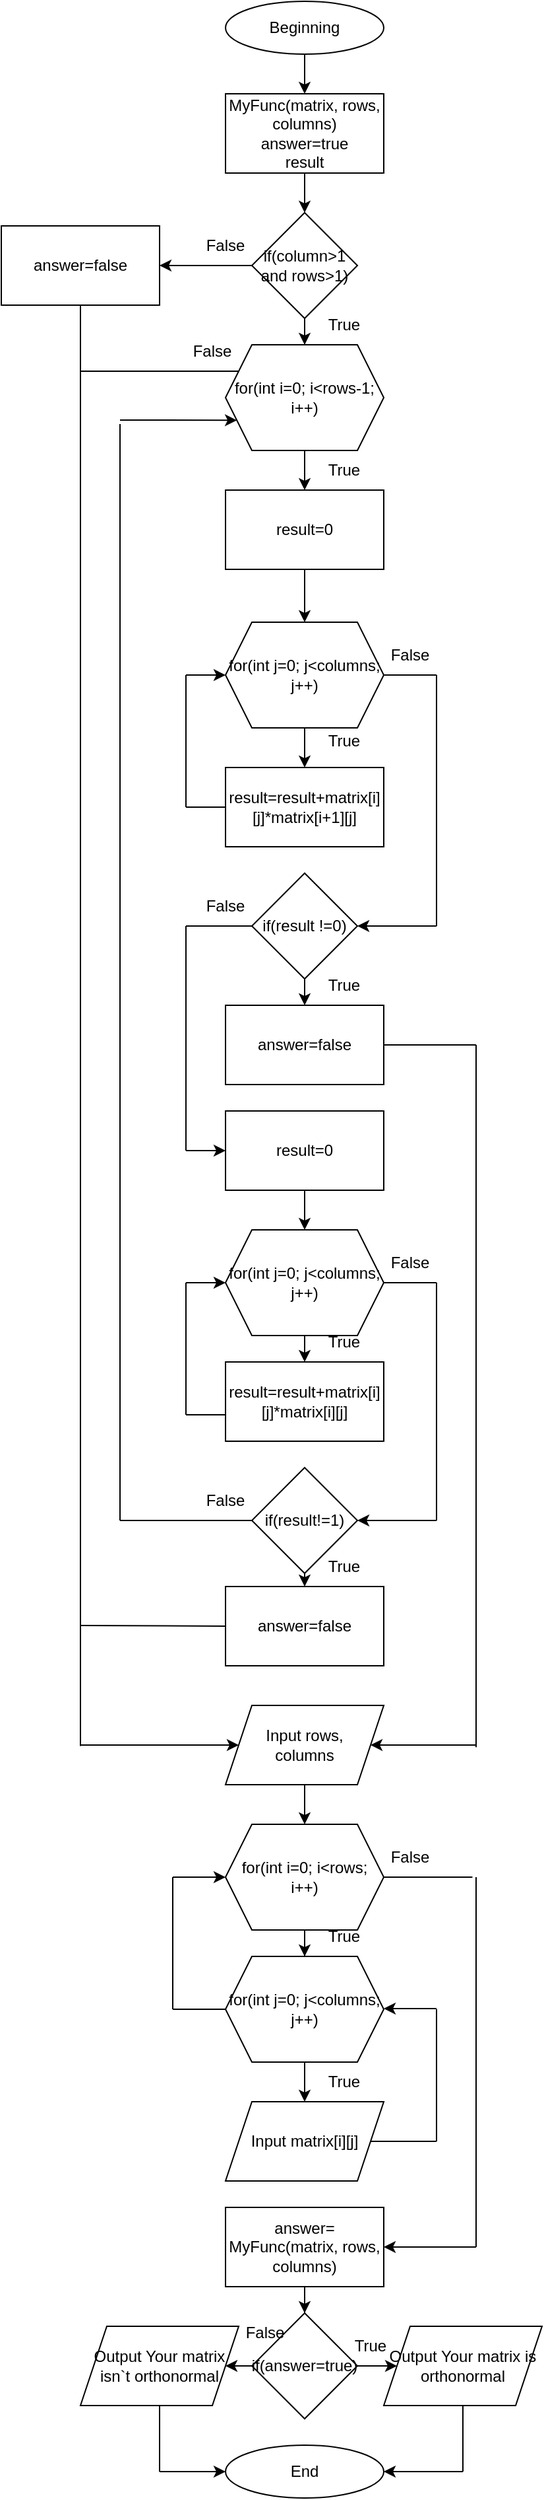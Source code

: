 <mxfile version="22.1.4" type="github">
  <diagram name="Страница — 1" id="3yKvK8DhuIjJ60HK1tVe">
    <mxGraphModel dx="1167" dy="628" grid="1" gridSize="10" guides="1" tooltips="1" connect="1" arrows="1" fold="1" page="1" pageScale="1" pageWidth="827" pageHeight="1169" math="0" shadow="0">
      <root>
        <mxCell id="0" />
        <mxCell id="1" parent="0" />
        <mxCell id="elkDZ7PoUnY8ohq0uWZe-15" value="" style="edgeStyle=orthogonalEdgeStyle;rounded=0;orthogonalLoop=1;jettySize=auto;html=1;" edge="1" parent="1" source="elkDZ7PoUnY8ohq0uWZe-1" target="elkDZ7PoUnY8ohq0uWZe-2">
          <mxGeometry relative="1" as="geometry" />
        </mxCell>
        <mxCell id="elkDZ7PoUnY8ohq0uWZe-1" value="Beginning" style="ellipse;whiteSpace=wrap;html=1;" vertex="1" parent="1">
          <mxGeometry x="340" y="40" width="120" height="40" as="geometry" />
        </mxCell>
        <mxCell id="elkDZ7PoUnY8ohq0uWZe-16" value="" style="edgeStyle=orthogonalEdgeStyle;rounded=0;orthogonalLoop=1;jettySize=auto;html=1;" edge="1" parent="1" source="elkDZ7PoUnY8ohq0uWZe-2" target="elkDZ7PoUnY8ohq0uWZe-3">
          <mxGeometry relative="1" as="geometry" />
        </mxCell>
        <mxCell id="elkDZ7PoUnY8ohq0uWZe-2" value="MyFunc(matrix, rows, columns)&lt;br&gt;answer=true&lt;br&gt;result" style="rounded=0;whiteSpace=wrap;html=1;" vertex="1" parent="1">
          <mxGeometry x="340" y="110" width="120" height="60" as="geometry" />
        </mxCell>
        <mxCell id="elkDZ7PoUnY8ohq0uWZe-17" value="" style="edgeStyle=orthogonalEdgeStyle;rounded=0;orthogonalLoop=1;jettySize=auto;html=1;" edge="1" parent="1" source="elkDZ7PoUnY8ohq0uWZe-3" target="elkDZ7PoUnY8ohq0uWZe-4">
          <mxGeometry relative="1" as="geometry" />
        </mxCell>
        <mxCell id="elkDZ7PoUnY8ohq0uWZe-47" value="" style="edgeStyle=orthogonalEdgeStyle;rounded=0;orthogonalLoop=1;jettySize=auto;html=1;" edge="1" parent="1" source="elkDZ7PoUnY8ohq0uWZe-3" target="elkDZ7PoUnY8ohq0uWZe-43">
          <mxGeometry relative="1" as="geometry" />
        </mxCell>
        <mxCell id="elkDZ7PoUnY8ohq0uWZe-3" value="if(column&amp;gt;1&lt;br&gt;and rows&amp;gt;1)" style="rhombus;whiteSpace=wrap;html=1;" vertex="1" parent="1">
          <mxGeometry x="360" y="200" width="80" height="80" as="geometry" />
        </mxCell>
        <mxCell id="elkDZ7PoUnY8ohq0uWZe-18" value="" style="edgeStyle=orthogonalEdgeStyle;rounded=0;orthogonalLoop=1;jettySize=auto;html=1;" edge="1" parent="1" source="elkDZ7PoUnY8ohq0uWZe-4" target="elkDZ7PoUnY8ohq0uWZe-5">
          <mxGeometry relative="1" as="geometry" />
        </mxCell>
        <mxCell id="elkDZ7PoUnY8ohq0uWZe-4" value="for(int i=0; i&amp;lt;rows-1; i++)" style="shape=hexagon;perimeter=hexagonPerimeter2;whiteSpace=wrap;html=1;fixedSize=1;" vertex="1" parent="1">
          <mxGeometry x="340" y="300" width="120" height="80" as="geometry" />
        </mxCell>
        <mxCell id="elkDZ7PoUnY8ohq0uWZe-19" value="" style="edgeStyle=orthogonalEdgeStyle;rounded=0;orthogonalLoop=1;jettySize=auto;html=1;" edge="1" parent="1" source="elkDZ7PoUnY8ohq0uWZe-5" target="elkDZ7PoUnY8ohq0uWZe-6">
          <mxGeometry relative="1" as="geometry" />
        </mxCell>
        <mxCell id="elkDZ7PoUnY8ohq0uWZe-5" value="result=0" style="rounded=0;whiteSpace=wrap;html=1;" vertex="1" parent="1">
          <mxGeometry x="340" y="410" width="120" height="60" as="geometry" />
        </mxCell>
        <mxCell id="elkDZ7PoUnY8ohq0uWZe-20" value="" style="edgeStyle=orthogonalEdgeStyle;rounded=0;orthogonalLoop=1;jettySize=auto;html=1;" edge="1" parent="1" source="elkDZ7PoUnY8ohq0uWZe-6" target="elkDZ7PoUnY8ohq0uWZe-9">
          <mxGeometry relative="1" as="geometry" />
        </mxCell>
        <mxCell id="elkDZ7PoUnY8ohq0uWZe-6" value="for(int j=0; j&amp;lt;columns; j++)" style="shape=hexagon;perimeter=hexagonPerimeter2;whiteSpace=wrap;html=1;fixedSize=1;" vertex="1" parent="1">
          <mxGeometry x="340" y="510" width="120" height="80" as="geometry" />
        </mxCell>
        <mxCell id="elkDZ7PoUnY8ohq0uWZe-7" value="if(result !=0)" style="rhombus;whiteSpace=wrap;html=1;" vertex="1" parent="1">
          <mxGeometry x="360" y="700" width="80" height="80" as="geometry" />
        </mxCell>
        <mxCell id="elkDZ7PoUnY8ohq0uWZe-8" value="answer=false" style="rounded=0;whiteSpace=wrap;html=1;" vertex="1" parent="1">
          <mxGeometry x="340" y="800" width="120" height="60" as="geometry" />
        </mxCell>
        <mxCell id="elkDZ7PoUnY8ohq0uWZe-9" value="result=result+matrix[i][j]*matrix[i+1][j]" style="rounded=0;whiteSpace=wrap;html=1;" vertex="1" parent="1">
          <mxGeometry x="340" y="620" width="120" height="60" as="geometry" />
        </mxCell>
        <mxCell id="elkDZ7PoUnY8ohq0uWZe-33" value="" style="edgeStyle=orthogonalEdgeStyle;rounded=0;orthogonalLoop=1;jettySize=auto;html=1;" edge="1" parent="1" source="elkDZ7PoUnY8ohq0uWZe-10" target="elkDZ7PoUnY8ohq0uWZe-11">
          <mxGeometry relative="1" as="geometry" />
        </mxCell>
        <mxCell id="elkDZ7PoUnY8ohq0uWZe-10" value="result=0" style="rounded=0;whiteSpace=wrap;html=1;" vertex="1" parent="1">
          <mxGeometry x="340" y="880" width="120" height="60" as="geometry" />
        </mxCell>
        <mxCell id="elkDZ7PoUnY8ohq0uWZe-11" value="for(int j=0; j&amp;lt;columns; j++)" style="shape=hexagon;perimeter=hexagonPerimeter2;whiteSpace=wrap;html=1;fixedSize=1;" vertex="1" parent="1">
          <mxGeometry x="340" y="970" width="120" height="80" as="geometry" />
        </mxCell>
        <mxCell id="elkDZ7PoUnY8ohq0uWZe-12" value="result=result+matrix[i][j]*matrix[i][j]" style="rounded=0;whiteSpace=wrap;html=1;" vertex="1" parent="1">
          <mxGeometry x="340" y="1070" width="120" height="60" as="geometry" />
        </mxCell>
        <mxCell id="elkDZ7PoUnY8ohq0uWZe-13" value="if(result!=1)" style="rhombus;whiteSpace=wrap;html=1;" vertex="1" parent="1">
          <mxGeometry x="360" y="1150" width="80" height="80" as="geometry" />
        </mxCell>
        <mxCell id="elkDZ7PoUnY8ohq0uWZe-14" value="answer=false" style="rounded=0;whiteSpace=wrap;html=1;" vertex="1" parent="1">
          <mxGeometry x="340" y="1240" width="120" height="60" as="geometry" />
        </mxCell>
        <mxCell id="elkDZ7PoUnY8ohq0uWZe-21" value="" style="endArrow=none;html=1;rounded=0;exitX=1;exitY=0.5;exitDx=0;exitDy=0;" edge="1" parent="1" source="elkDZ7PoUnY8ohq0uWZe-6">
          <mxGeometry width="50" height="50" relative="1" as="geometry">
            <mxPoint x="350" y="650" as="sourcePoint" />
            <mxPoint x="500" y="550" as="targetPoint" />
          </mxGeometry>
        </mxCell>
        <mxCell id="elkDZ7PoUnY8ohq0uWZe-23" value="" style="endArrow=none;html=1;rounded=0;" edge="1" parent="1">
          <mxGeometry width="50" height="50" relative="1" as="geometry">
            <mxPoint x="500" y="740" as="sourcePoint" />
            <mxPoint x="500" y="550" as="targetPoint" />
          </mxGeometry>
        </mxCell>
        <mxCell id="elkDZ7PoUnY8ohq0uWZe-24" value="" style="endArrow=classic;html=1;rounded=0;entryX=1;entryY=0.5;entryDx=0;entryDy=0;" edge="1" parent="1" target="elkDZ7PoUnY8ohq0uWZe-7">
          <mxGeometry width="50" height="50" relative="1" as="geometry">
            <mxPoint x="500" y="740" as="sourcePoint" />
            <mxPoint x="400" y="600" as="targetPoint" />
          </mxGeometry>
        </mxCell>
        <mxCell id="elkDZ7PoUnY8ohq0uWZe-25" value="" style="endArrow=none;html=1;rounded=0;exitX=0;exitY=0.5;exitDx=0;exitDy=0;" edge="1" parent="1" source="elkDZ7PoUnY8ohq0uWZe-9">
          <mxGeometry width="50" height="50" relative="1" as="geometry">
            <mxPoint x="350" y="650" as="sourcePoint" />
            <mxPoint x="310" y="650" as="targetPoint" />
          </mxGeometry>
        </mxCell>
        <mxCell id="elkDZ7PoUnY8ohq0uWZe-26" value="" style="endArrow=none;html=1;rounded=0;" edge="1" parent="1">
          <mxGeometry width="50" height="50" relative="1" as="geometry">
            <mxPoint x="310" y="650" as="sourcePoint" />
            <mxPoint x="310" y="550" as="targetPoint" />
          </mxGeometry>
        </mxCell>
        <mxCell id="elkDZ7PoUnY8ohq0uWZe-27" value="" style="endArrow=classic;html=1;rounded=0;entryX=0;entryY=0.5;entryDx=0;entryDy=0;" edge="1" parent="1" target="elkDZ7PoUnY8ohq0uWZe-6">
          <mxGeometry width="50" height="50" relative="1" as="geometry">
            <mxPoint x="310" y="550" as="sourcePoint" />
            <mxPoint x="400" y="600" as="targetPoint" />
          </mxGeometry>
        </mxCell>
        <mxCell id="elkDZ7PoUnY8ohq0uWZe-28" value="" style="endArrow=none;html=1;rounded=0;entryX=0;entryY=0.5;entryDx=0;entryDy=0;" edge="1" parent="1" target="elkDZ7PoUnY8ohq0uWZe-7">
          <mxGeometry width="50" height="50" relative="1" as="geometry">
            <mxPoint x="310" y="740" as="sourcePoint" />
            <mxPoint x="400" y="740" as="targetPoint" />
          </mxGeometry>
        </mxCell>
        <mxCell id="elkDZ7PoUnY8ohq0uWZe-29" value="" style="endArrow=none;html=1;rounded=0;" edge="1" parent="1">
          <mxGeometry width="50" height="50" relative="1" as="geometry">
            <mxPoint x="310" y="910" as="sourcePoint" />
            <mxPoint x="310" y="740" as="targetPoint" />
          </mxGeometry>
        </mxCell>
        <mxCell id="elkDZ7PoUnY8ohq0uWZe-30" value="" style="endArrow=classic;html=1;rounded=0;entryX=0;entryY=0.5;entryDx=0;entryDy=0;" edge="1" parent="1" target="elkDZ7PoUnY8ohq0uWZe-10">
          <mxGeometry width="50" height="50" relative="1" as="geometry">
            <mxPoint x="310" y="910" as="sourcePoint" />
            <mxPoint x="430" y="700" as="targetPoint" />
          </mxGeometry>
        </mxCell>
        <mxCell id="elkDZ7PoUnY8ohq0uWZe-32" value="" style="endArrow=classic;html=1;rounded=0;entryX=0.5;entryY=0;entryDx=0;entryDy=0;exitX=0.5;exitY=1;exitDx=0;exitDy=0;" edge="1" parent="1" source="elkDZ7PoUnY8ohq0uWZe-7" target="elkDZ7PoUnY8ohq0uWZe-8">
          <mxGeometry width="50" height="50" relative="1" as="geometry">
            <mxPoint x="380" y="750" as="sourcePoint" />
            <mxPoint x="430" y="700" as="targetPoint" />
          </mxGeometry>
        </mxCell>
        <mxCell id="elkDZ7PoUnY8ohq0uWZe-35" value="" style="endArrow=classic;html=1;rounded=0;exitX=0.5;exitY=1;exitDx=0;exitDy=0;entryX=0.5;entryY=0;entryDx=0;entryDy=0;" edge="1" parent="1" source="elkDZ7PoUnY8ohq0uWZe-11" target="elkDZ7PoUnY8ohq0uWZe-12">
          <mxGeometry width="50" height="50" relative="1" as="geometry">
            <mxPoint x="380" y="960" as="sourcePoint" />
            <mxPoint x="430" y="910" as="targetPoint" />
          </mxGeometry>
        </mxCell>
        <mxCell id="elkDZ7PoUnY8ohq0uWZe-36" value="" style="endArrow=none;html=1;rounded=0;exitX=0;exitY=0.5;exitDx=0;exitDy=0;" edge="1" parent="1">
          <mxGeometry width="50" height="50" relative="1" as="geometry">
            <mxPoint x="340" y="1110" as="sourcePoint" />
            <mxPoint x="310" y="1110" as="targetPoint" />
          </mxGeometry>
        </mxCell>
        <mxCell id="elkDZ7PoUnY8ohq0uWZe-37" value="" style="endArrow=none;html=1;rounded=0;" edge="1" parent="1">
          <mxGeometry width="50" height="50" relative="1" as="geometry">
            <mxPoint x="310" y="1110" as="sourcePoint" />
            <mxPoint x="310" y="1010" as="targetPoint" />
          </mxGeometry>
        </mxCell>
        <mxCell id="elkDZ7PoUnY8ohq0uWZe-38" value="" style="endArrow=classic;html=1;rounded=0;entryX=0;entryY=0.5;entryDx=0;entryDy=0;" edge="1" parent="1">
          <mxGeometry width="50" height="50" relative="1" as="geometry">
            <mxPoint x="310" y="1010" as="sourcePoint" />
            <mxPoint x="340" y="1010" as="targetPoint" />
          </mxGeometry>
        </mxCell>
        <mxCell id="elkDZ7PoUnY8ohq0uWZe-39" value="" style="endArrow=none;html=1;rounded=0;entryX=1;entryY=0.5;entryDx=0;entryDy=0;" edge="1" parent="1" target="elkDZ7PoUnY8ohq0uWZe-11">
          <mxGeometry width="50" height="50" relative="1" as="geometry">
            <mxPoint x="500" y="1010" as="sourcePoint" />
            <mxPoint x="430" y="970" as="targetPoint" />
          </mxGeometry>
        </mxCell>
        <mxCell id="elkDZ7PoUnY8ohq0uWZe-40" value="" style="endArrow=none;html=1;rounded=0;" edge="1" parent="1">
          <mxGeometry width="50" height="50" relative="1" as="geometry">
            <mxPoint x="500" y="1190" as="sourcePoint" />
            <mxPoint x="500" y="1010" as="targetPoint" />
          </mxGeometry>
        </mxCell>
        <mxCell id="elkDZ7PoUnY8ohq0uWZe-41" value="" style="endArrow=classic;html=1;rounded=0;entryX=1;entryY=0.5;entryDx=0;entryDy=0;" edge="1" parent="1" target="elkDZ7PoUnY8ohq0uWZe-13">
          <mxGeometry width="50" height="50" relative="1" as="geometry">
            <mxPoint x="500" y="1190" as="sourcePoint" />
            <mxPoint x="430" y="970" as="targetPoint" />
          </mxGeometry>
        </mxCell>
        <mxCell id="elkDZ7PoUnY8ohq0uWZe-42" value="" style="endArrow=classic;html=1;rounded=0;entryX=0.5;entryY=0;entryDx=0;entryDy=0;exitX=0.5;exitY=1;exitDx=0;exitDy=0;" edge="1" parent="1" source="elkDZ7PoUnY8ohq0uWZe-13" target="elkDZ7PoUnY8ohq0uWZe-14">
          <mxGeometry width="50" height="50" relative="1" as="geometry">
            <mxPoint x="380" y="1170" as="sourcePoint" />
            <mxPoint x="430" y="1120" as="targetPoint" />
          </mxGeometry>
        </mxCell>
        <mxCell id="elkDZ7PoUnY8ohq0uWZe-43" value="answer=false" style="rounded=0;whiteSpace=wrap;html=1;" vertex="1" parent="1">
          <mxGeometry x="170" y="210" width="120" height="60" as="geometry" />
        </mxCell>
        <mxCell id="elkDZ7PoUnY8ohq0uWZe-59" value="" style="edgeStyle=orthogonalEdgeStyle;rounded=0;orthogonalLoop=1;jettySize=auto;html=1;" edge="1" parent="1" source="elkDZ7PoUnY8ohq0uWZe-44" target="elkDZ7PoUnY8ohq0uWZe-56">
          <mxGeometry relative="1" as="geometry" />
        </mxCell>
        <mxCell id="elkDZ7PoUnY8ohq0uWZe-44" value="Input rows, &lt;br&gt;columns" style="shape=parallelogram;perimeter=parallelogramPerimeter;whiteSpace=wrap;html=1;fixedSize=1;" vertex="1" parent="1">
          <mxGeometry x="340" y="1330" width="120" height="60" as="geometry" />
        </mxCell>
        <mxCell id="elkDZ7PoUnY8ohq0uWZe-45" value="" style="endArrow=none;html=1;rounded=0;entryX=0.5;entryY=1;entryDx=0;entryDy=0;" edge="1" parent="1" target="elkDZ7PoUnY8ohq0uWZe-43">
          <mxGeometry width="50" height="50" relative="1" as="geometry">
            <mxPoint x="230" y="1360.8" as="sourcePoint" />
            <mxPoint x="430" y="330" as="targetPoint" />
          </mxGeometry>
        </mxCell>
        <mxCell id="elkDZ7PoUnY8ohq0uWZe-46" value="" style="endArrow=classic;html=1;rounded=0;entryX=0;entryY=0.5;entryDx=0;entryDy=0;" edge="1" parent="1" target="elkDZ7PoUnY8ohq0uWZe-44">
          <mxGeometry width="50" height="50" relative="1" as="geometry">
            <mxPoint x="230" y="1360" as="sourcePoint" />
            <mxPoint x="430" y="1280" as="targetPoint" />
          </mxGeometry>
        </mxCell>
        <mxCell id="elkDZ7PoUnY8ohq0uWZe-48" value="" style="endArrow=none;html=1;rounded=0;" edge="1" parent="1">
          <mxGeometry width="50" height="50" relative="1" as="geometry">
            <mxPoint x="230" y="320" as="sourcePoint" />
            <mxPoint x="350" y="320" as="targetPoint" />
            <Array as="points">
              <mxPoint x="290" y="320" />
            </Array>
          </mxGeometry>
        </mxCell>
        <mxCell id="elkDZ7PoUnY8ohq0uWZe-49" value="" style="endArrow=none;html=1;rounded=0;entryX=1;entryY=0.5;entryDx=0;entryDy=0;" edge="1" parent="1" target="elkDZ7PoUnY8ohq0uWZe-8">
          <mxGeometry width="50" height="50" relative="1" as="geometry">
            <mxPoint x="530" y="830" as="sourcePoint" />
            <mxPoint x="430" y="910" as="targetPoint" />
          </mxGeometry>
        </mxCell>
        <mxCell id="elkDZ7PoUnY8ohq0uWZe-50" value="" style="endArrow=none;html=1;rounded=0;" edge="1" parent="1">
          <mxGeometry width="50" height="50" relative="1" as="geometry">
            <mxPoint x="530" y="1361.6" as="sourcePoint" />
            <mxPoint x="530" y="830" as="targetPoint" />
          </mxGeometry>
        </mxCell>
        <mxCell id="elkDZ7PoUnY8ohq0uWZe-51" value="" style="endArrow=classic;html=1;rounded=0;entryX=1;entryY=0.5;entryDx=0;entryDy=0;" edge="1" parent="1" target="elkDZ7PoUnY8ohq0uWZe-44">
          <mxGeometry width="50" height="50" relative="1" as="geometry">
            <mxPoint x="530" y="1360" as="sourcePoint" />
            <mxPoint x="430" y="1220" as="targetPoint" />
          </mxGeometry>
        </mxCell>
        <mxCell id="elkDZ7PoUnY8ohq0uWZe-52" value="" style="endArrow=none;html=1;rounded=0;entryX=0;entryY=0.5;entryDx=0;entryDy=0;" edge="1" parent="1" target="elkDZ7PoUnY8ohq0uWZe-14">
          <mxGeometry width="50" height="50" relative="1" as="geometry">
            <mxPoint x="230" y="1269.5" as="sourcePoint" />
            <mxPoint x="360" y="1269.5" as="targetPoint" />
          </mxGeometry>
        </mxCell>
        <mxCell id="elkDZ7PoUnY8ohq0uWZe-53" value="" style="endArrow=none;html=1;rounded=0;exitX=0;exitY=0.5;exitDx=0;exitDy=0;" edge="1" parent="1" source="elkDZ7PoUnY8ohq0uWZe-13">
          <mxGeometry width="50" height="50" relative="1" as="geometry">
            <mxPoint x="380" y="1190" as="sourcePoint" />
            <mxPoint x="260" y="1190" as="targetPoint" />
          </mxGeometry>
        </mxCell>
        <mxCell id="elkDZ7PoUnY8ohq0uWZe-54" value="" style="endArrow=none;html=1;rounded=0;" edge="1" parent="1">
          <mxGeometry width="50" height="50" relative="1" as="geometry">
            <mxPoint x="260" y="1190" as="sourcePoint" />
            <mxPoint x="260" y="360" as="targetPoint" />
          </mxGeometry>
        </mxCell>
        <mxCell id="elkDZ7PoUnY8ohq0uWZe-55" value="" style="endArrow=classic;html=1;rounded=0;entryX=0;entryY=0.75;entryDx=0;entryDy=0;" edge="1" parent="1" target="elkDZ7PoUnY8ohq0uWZe-4">
          <mxGeometry width="50" height="50" relative="1" as="geometry">
            <mxPoint x="260" y="357" as="sourcePoint" />
            <mxPoint x="520" y="450" as="targetPoint" />
          </mxGeometry>
        </mxCell>
        <mxCell id="elkDZ7PoUnY8ohq0uWZe-60" value="" style="edgeStyle=orthogonalEdgeStyle;rounded=0;orthogonalLoop=1;jettySize=auto;html=1;" edge="1" parent="1" source="elkDZ7PoUnY8ohq0uWZe-56" target="elkDZ7PoUnY8ohq0uWZe-57">
          <mxGeometry relative="1" as="geometry" />
        </mxCell>
        <mxCell id="elkDZ7PoUnY8ohq0uWZe-56" value="for(int i=0; i&amp;lt;rows; i++)" style="shape=hexagon;perimeter=hexagonPerimeter2;whiteSpace=wrap;html=1;fixedSize=1;" vertex="1" parent="1">
          <mxGeometry x="340" y="1420" width="120" height="80" as="geometry" />
        </mxCell>
        <mxCell id="elkDZ7PoUnY8ohq0uWZe-61" value="" style="edgeStyle=orthogonalEdgeStyle;rounded=0;orthogonalLoop=1;jettySize=auto;html=1;" edge="1" parent="1" source="elkDZ7PoUnY8ohq0uWZe-57" target="elkDZ7PoUnY8ohq0uWZe-58">
          <mxGeometry relative="1" as="geometry" />
        </mxCell>
        <mxCell id="elkDZ7PoUnY8ohq0uWZe-57" value="for(int j=0; j&amp;lt;columns; j++)" style="shape=hexagon;perimeter=hexagonPerimeter2;whiteSpace=wrap;html=1;fixedSize=1;" vertex="1" parent="1">
          <mxGeometry x="340" y="1520" width="120" height="80" as="geometry" />
        </mxCell>
        <mxCell id="elkDZ7PoUnY8ohq0uWZe-58" value="Input matrix[i][j]" style="shape=parallelogram;perimeter=parallelogramPerimeter;whiteSpace=wrap;html=1;fixedSize=1;" vertex="1" parent="1">
          <mxGeometry x="340" y="1630" width="120" height="60" as="geometry" />
        </mxCell>
        <mxCell id="elkDZ7PoUnY8ohq0uWZe-62" value="" style="endArrow=none;html=1;rounded=0;exitX=1;exitY=0.5;exitDx=0;exitDy=0;" edge="1" parent="1" source="elkDZ7PoUnY8ohq0uWZe-58">
          <mxGeometry width="50" height="50" relative="1" as="geometry">
            <mxPoint x="470" y="1600" as="sourcePoint" />
            <mxPoint x="500" y="1660" as="targetPoint" />
          </mxGeometry>
        </mxCell>
        <mxCell id="elkDZ7PoUnY8ohq0uWZe-63" value="" style="endArrow=none;html=1;rounded=0;" edge="1" parent="1">
          <mxGeometry width="50" height="50" relative="1" as="geometry">
            <mxPoint x="500" y="1660" as="sourcePoint" />
            <mxPoint x="500" y="1560" as="targetPoint" />
          </mxGeometry>
        </mxCell>
        <mxCell id="elkDZ7PoUnY8ohq0uWZe-64" value="" style="endArrow=classic;html=1;rounded=0;entryX=1;entryY=0.5;entryDx=0;entryDy=0;" edge="1" parent="1">
          <mxGeometry width="50" height="50" relative="1" as="geometry">
            <mxPoint x="500" y="1559.5" as="sourcePoint" />
            <mxPoint x="460" y="1559.5" as="targetPoint" />
          </mxGeometry>
        </mxCell>
        <mxCell id="elkDZ7PoUnY8ohq0uWZe-65" value="" style="endArrow=none;html=1;rounded=0;exitX=0;exitY=0.5;exitDx=0;exitDy=0;" edge="1" parent="1" source="elkDZ7PoUnY8ohq0uWZe-57">
          <mxGeometry width="50" height="50" relative="1" as="geometry">
            <mxPoint x="470" y="1600" as="sourcePoint" />
            <mxPoint x="300" y="1560" as="targetPoint" />
          </mxGeometry>
        </mxCell>
        <mxCell id="elkDZ7PoUnY8ohq0uWZe-66" value="" style="endArrow=none;html=1;rounded=0;" edge="1" parent="1">
          <mxGeometry width="50" height="50" relative="1" as="geometry">
            <mxPoint x="300" y="1560" as="sourcePoint" />
            <mxPoint x="300" y="1460" as="targetPoint" />
          </mxGeometry>
        </mxCell>
        <mxCell id="elkDZ7PoUnY8ohq0uWZe-67" value="" style="endArrow=classic;html=1;rounded=0;entryX=0;entryY=0.5;entryDx=0;entryDy=0;" edge="1" parent="1" target="elkDZ7PoUnY8ohq0uWZe-56">
          <mxGeometry width="50" height="50" relative="1" as="geometry">
            <mxPoint x="300" y="1460" as="sourcePoint" />
            <mxPoint x="520" y="1550" as="targetPoint" />
          </mxGeometry>
        </mxCell>
        <mxCell id="elkDZ7PoUnY8ohq0uWZe-68" value="" style="endArrow=none;html=1;rounded=0;exitX=1.023;exitY=0.413;exitDx=0;exitDy=0;exitPerimeter=0;" edge="1" parent="1">
          <mxGeometry width="50" height="50" relative="1" as="geometry">
            <mxPoint x="460" y="1460.04" as="sourcePoint" />
            <mxPoint x="527.24" y="1460" as="targetPoint" />
          </mxGeometry>
        </mxCell>
        <mxCell id="elkDZ7PoUnY8ohq0uWZe-84" value="" style="edgeStyle=orthogonalEdgeStyle;rounded=0;orthogonalLoop=1;jettySize=auto;html=1;" edge="1" parent="1" source="elkDZ7PoUnY8ohq0uWZe-71" target="elkDZ7PoUnY8ohq0uWZe-74">
          <mxGeometry relative="1" as="geometry" />
        </mxCell>
        <mxCell id="elkDZ7PoUnY8ohq0uWZe-71" value="answer= MyFunc(matrix, rows, columns)" style="rounded=0;whiteSpace=wrap;html=1;" vertex="1" parent="1">
          <mxGeometry x="340" y="1710" width="120" height="60" as="geometry" />
        </mxCell>
        <mxCell id="elkDZ7PoUnY8ohq0uWZe-72" value="" style="endArrow=none;html=1;rounded=0;" edge="1" parent="1">
          <mxGeometry width="50" height="50" relative="1" as="geometry">
            <mxPoint x="530" y="1740" as="sourcePoint" />
            <mxPoint x="530" y="1460" as="targetPoint" />
          </mxGeometry>
        </mxCell>
        <mxCell id="elkDZ7PoUnY8ohq0uWZe-73" value="" style="endArrow=classic;html=1;rounded=0;entryX=1;entryY=0.5;entryDx=0;entryDy=0;" edge="1" parent="1" target="elkDZ7PoUnY8ohq0uWZe-71">
          <mxGeometry width="50" height="50" relative="1" as="geometry">
            <mxPoint x="530" y="1740" as="sourcePoint" />
            <mxPoint x="520" y="1550" as="targetPoint" />
          </mxGeometry>
        </mxCell>
        <mxCell id="elkDZ7PoUnY8ohq0uWZe-85" value="" style="edgeStyle=orthogonalEdgeStyle;rounded=0;orthogonalLoop=1;jettySize=auto;html=1;" edge="1" parent="1" source="elkDZ7PoUnY8ohq0uWZe-74" target="elkDZ7PoUnY8ohq0uWZe-75">
          <mxGeometry relative="1" as="geometry" />
        </mxCell>
        <mxCell id="elkDZ7PoUnY8ohq0uWZe-74" value="if(answer=true)" style="rhombus;whiteSpace=wrap;html=1;" vertex="1" parent="1">
          <mxGeometry x="360" y="1790" width="80" height="80" as="geometry" />
        </mxCell>
        <mxCell id="elkDZ7PoUnY8ohq0uWZe-75" value="Output Your matrix is orthonormal" style="shape=parallelogram;perimeter=parallelogramPerimeter;whiteSpace=wrap;html=1;fixedSize=1;" vertex="1" parent="1">
          <mxGeometry x="460" y="1800" width="120" height="60" as="geometry" />
        </mxCell>
        <mxCell id="elkDZ7PoUnY8ohq0uWZe-82" value="Output Your matrix isn`t orthonormal" style="shape=parallelogram;perimeter=parallelogramPerimeter;whiteSpace=wrap;html=1;fixedSize=1;" vertex="1" parent="1">
          <mxGeometry x="230" y="1800" width="120" height="60" as="geometry" />
        </mxCell>
        <mxCell id="elkDZ7PoUnY8ohq0uWZe-83" value="End" style="ellipse;whiteSpace=wrap;html=1;" vertex="1" parent="1">
          <mxGeometry x="340" y="1890" width="120" height="40" as="geometry" />
        </mxCell>
        <mxCell id="elkDZ7PoUnY8ohq0uWZe-86" value="" style="endArrow=classic;html=1;rounded=0;entryX=1;entryY=0.5;entryDx=0;entryDy=0;exitX=0;exitY=0.5;exitDx=0;exitDy=0;" edge="1" parent="1" source="elkDZ7PoUnY8ohq0uWZe-74" target="elkDZ7PoUnY8ohq0uWZe-82">
          <mxGeometry width="50" height="50" relative="1" as="geometry">
            <mxPoint x="470" y="1760" as="sourcePoint" />
            <mxPoint x="520" y="1710" as="targetPoint" />
          </mxGeometry>
        </mxCell>
        <mxCell id="elkDZ7PoUnY8ohq0uWZe-87" value="" style="endArrow=none;html=1;rounded=0;exitX=0.5;exitY=1;exitDx=0;exitDy=0;" edge="1" parent="1" source="elkDZ7PoUnY8ohq0uWZe-75">
          <mxGeometry width="50" height="50" relative="1" as="geometry">
            <mxPoint x="470" y="1760" as="sourcePoint" />
            <mxPoint x="520" y="1910" as="targetPoint" />
          </mxGeometry>
        </mxCell>
        <mxCell id="elkDZ7PoUnY8ohq0uWZe-88" value="" style="endArrow=classic;html=1;rounded=0;entryX=1;entryY=0.5;entryDx=0;entryDy=0;" edge="1" parent="1" target="elkDZ7PoUnY8ohq0uWZe-83">
          <mxGeometry width="50" height="50" relative="1" as="geometry">
            <mxPoint x="520" y="1910" as="sourcePoint" />
            <mxPoint x="520" y="1710" as="targetPoint" />
          </mxGeometry>
        </mxCell>
        <mxCell id="elkDZ7PoUnY8ohq0uWZe-89" value="" style="endArrow=none;html=1;rounded=0;entryX=0.5;entryY=1;entryDx=0;entryDy=0;" edge="1" parent="1" target="elkDZ7PoUnY8ohq0uWZe-82">
          <mxGeometry width="50" height="50" relative="1" as="geometry">
            <mxPoint x="290" y="1910" as="sourcePoint" />
            <mxPoint x="520" y="1710" as="targetPoint" />
          </mxGeometry>
        </mxCell>
        <mxCell id="elkDZ7PoUnY8ohq0uWZe-90" value="" style="endArrow=classic;html=1;rounded=0;entryX=0;entryY=0.5;entryDx=0;entryDy=0;" edge="1" parent="1" target="elkDZ7PoUnY8ohq0uWZe-83">
          <mxGeometry width="50" height="50" relative="1" as="geometry">
            <mxPoint x="290" y="1910" as="sourcePoint" />
            <mxPoint x="520" y="1710" as="targetPoint" />
          </mxGeometry>
        </mxCell>
        <mxCell id="elkDZ7PoUnY8ohq0uWZe-91" value="True" style="text;html=1;strokeColor=none;fillColor=none;align=center;verticalAlign=middle;whiteSpace=wrap;rounded=0;" vertex="1" parent="1">
          <mxGeometry x="400" y="270" width="60" height="30" as="geometry" />
        </mxCell>
        <mxCell id="elkDZ7PoUnY8ohq0uWZe-92" value="True" style="text;html=1;strokeColor=none;fillColor=none;align=center;verticalAlign=middle;whiteSpace=wrap;rounded=0;" vertex="1" parent="1">
          <mxGeometry x="400" y="380" width="60" height="30" as="geometry" />
        </mxCell>
        <mxCell id="elkDZ7PoUnY8ohq0uWZe-93" value="True" style="text;html=1;strokeColor=none;fillColor=none;align=center;verticalAlign=middle;whiteSpace=wrap;rounded=0;" vertex="1" parent="1">
          <mxGeometry x="400" y="585" width="60" height="30" as="geometry" />
        </mxCell>
        <mxCell id="elkDZ7PoUnY8ohq0uWZe-94" value="True" style="text;html=1;strokeColor=none;fillColor=none;align=center;verticalAlign=middle;whiteSpace=wrap;rounded=0;" vertex="1" parent="1">
          <mxGeometry x="400" y="770" width="60" height="30" as="geometry" />
        </mxCell>
        <mxCell id="elkDZ7PoUnY8ohq0uWZe-95" value="True" style="text;html=1;strokeColor=none;fillColor=none;align=center;verticalAlign=middle;whiteSpace=wrap;rounded=0;" vertex="1" parent="1">
          <mxGeometry x="400" y="1040" width="60" height="30" as="geometry" />
        </mxCell>
        <mxCell id="elkDZ7PoUnY8ohq0uWZe-96" value="True" style="text;html=1;strokeColor=none;fillColor=none;align=center;verticalAlign=middle;whiteSpace=wrap;rounded=0;" vertex="1" parent="1">
          <mxGeometry x="400" y="1210" width="60" height="30" as="geometry" />
        </mxCell>
        <mxCell id="elkDZ7PoUnY8ohq0uWZe-97" value="True" style="text;html=1;strokeColor=none;fillColor=none;align=center;verticalAlign=middle;whiteSpace=wrap;rounded=0;" vertex="1" parent="1">
          <mxGeometry x="400" y="1490" width="60" height="30" as="geometry" />
        </mxCell>
        <mxCell id="elkDZ7PoUnY8ohq0uWZe-98" value="True" style="text;html=1;strokeColor=none;fillColor=none;align=center;verticalAlign=middle;whiteSpace=wrap;rounded=0;" vertex="1" parent="1">
          <mxGeometry x="400" y="1600" width="60" height="30" as="geometry" />
        </mxCell>
        <mxCell id="elkDZ7PoUnY8ohq0uWZe-99" value="True" style="text;html=1;strokeColor=none;fillColor=none;align=center;verticalAlign=middle;whiteSpace=wrap;rounded=0;" vertex="1" parent="1">
          <mxGeometry x="420" y="1800" width="60" height="30" as="geometry" />
        </mxCell>
        <mxCell id="elkDZ7PoUnY8ohq0uWZe-100" value="False" style="text;html=1;strokeColor=none;fillColor=none;align=center;verticalAlign=middle;whiteSpace=wrap;rounded=0;" vertex="1" parent="1">
          <mxGeometry x="310" y="210" width="60" height="30" as="geometry" />
        </mxCell>
        <mxCell id="elkDZ7PoUnY8ohq0uWZe-101" value="False" style="text;html=1;strokeColor=none;fillColor=none;align=center;verticalAlign=middle;whiteSpace=wrap;rounded=0;" vertex="1" parent="1">
          <mxGeometry x="300" y="290" width="60" height="30" as="geometry" />
        </mxCell>
        <mxCell id="elkDZ7PoUnY8ohq0uWZe-102" value="False" style="text;html=1;strokeColor=none;fillColor=none;align=center;verticalAlign=middle;whiteSpace=wrap;rounded=0;" vertex="1" parent="1">
          <mxGeometry x="450" y="520" width="60" height="30" as="geometry" />
        </mxCell>
        <mxCell id="elkDZ7PoUnY8ohq0uWZe-103" value="False" style="text;html=1;strokeColor=none;fillColor=none;align=center;verticalAlign=middle;whiteSpace=wrap;rounded=0;" vertex="1" parent="1">
          <mxGeometry x="310" y="710" width="60" height="30" as="geometry" />
        </mxCell>
        <mxCell id="elkDZ7PoUnY8ohq0uWZe-104" value="False" style="text;html=1;strokeColor=none;fillColor=none;align=center;verticalAlign=middle;whiteSpace=wrap;rounded=0;" vertex="1" parent="1">
          <mxGeometry x="450" y="980" width="60" height="30" as="geometry" />
        </mxCell>
        <mxCell id="elkDZ7PoUnY8ohq0uWZe-105" value="False" style="text;html=1;strokeColor=none;fillColor=none;align=center;verticalAlign=middle;whiteSpace=wrap;rounded=0;" vertex="1" parent="1">
          <mxGeometry x="310" y="1160" width="60" height="30" as="geometry" />
        </mxCell>
        <mxCell id="elkDZ7PoUnY8ohq0uWZe-106" value="False" style="text;html=1;strokeColor=none;fillColor=none;align=center;verticalAlign=middle;whiteSpace=wrap;rounded=0;" vertex="1" parent="1">
          <mxGeometry x="450" y="1430" width="60" height="30" as="geometry" />
        </mxCell>
        <mxCell id="elkDZ7PoUnY8ohq0uWZe-107" value="False" style="text;html=1;strokeColor=none;fillColor=none;align=center;verticalAlign=middle;whiteSpace=wrap;rounded=0;" vertex="1" parent="1">
          <mxGeometry x="340" y="1790" width="60" height="30" as="geometry" />
        </mxCell>
      </root>
    </mxGraphModel>
  </diagram>
</mxfile>
